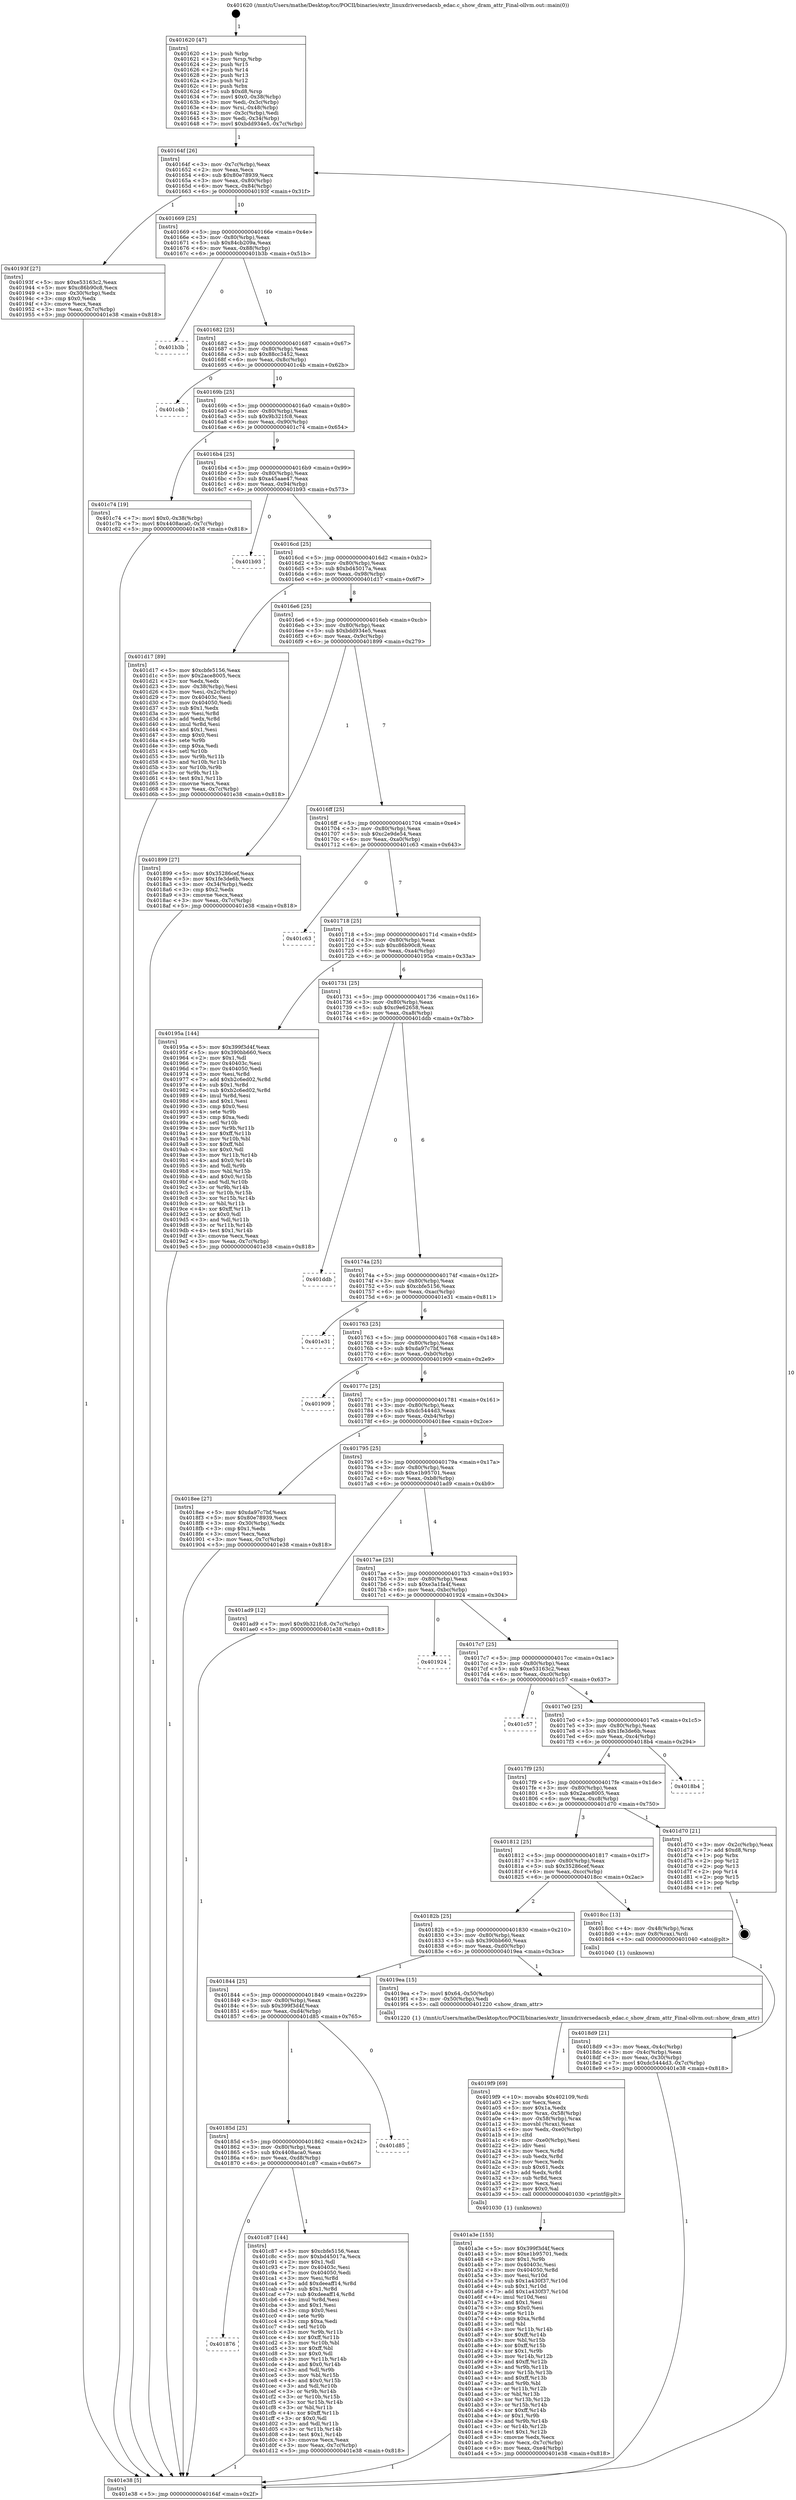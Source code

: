 digraph "0x401620" {
  label = "0x401620 (/mnt/c/Users/mathe/Desktop/tcc/POCII/binaries/extr_linuxdriversedacsb_edac.c_show_dram_attr_Final-ollvm.out::main(0))"
  labelloc = "t"
  node[shape=record]

  Entry [label="",width=0.3,height=0.3,shape=circle,fillcolor=black,style=filled]
  "0x40164f" [label="{
     0x40164f [26]\l
     | [instrs]\l
     &nbsp;&nbsp;0x40164f \<+3\>: mov -0x7c(%rbp),%eax\l
     &nbsp;&nbsp;0x401652 \<+2\>: mov %eax,%ecx\l
     &nbsp;&nbsp;0x401654 \<+6\>: sub $0x80e78939,%ecx\l
     &nbsp;&nbsp;0x40165a \<+3\>: mov %eax,-0x80(%rbp)\l
     &nbsp;&nbsp;0x40165d \<+6\>: mov %ecx,-0x84(%rbp)\l
     &nbsp;&nbsp;0x401663 \<+6\>: je 000000000040193f \<main+0x31f\>\l
  }"]
  "0x40193f" [label="{
     0x40193f [27]\l
     | [instrs]\l
     &nbsp;&nbsp;0x40193f \<+5\>: mov $0xe53163c2,%eax\l
     &nbsp;&nbsp;0x401944 \<+5\>: mov $0xc86b90c8,%ecx\l
     &nbsp;&nbsp;0x401949 \<+3\>: mov -0x30(%rbp),%edx\l
     &nbsp;&nbsp;0x40194c \<+3\>: cmp $0x0,%edx\l
     &nbsp;&nbsp;0x40194f \<+3\>: cmove %ecx,%eax\l
     &nbsp;&nbsp;0x401952 \<+3\>: mov %eax,-0x7c(%rbp)\l
     &nbsp;&nbsp;0x401955 \<+5\>: jmp 0000000000401e38 \<main+0x818\>\l
  }"]
  "0x401669" [label="{
     0x401669 [25]\l
     | [instrs]\l
     &nbsp;&nbsp;0x401669 \<+5\>: jmp 000000000040166e \<main+0x4e\>\l
     &nbsp;&nbsp;0x40166e \<+3\>: mov -0x80(%rbp),%eax\l
     &nbsp;&nbsp;0x401671 \<+5\>: sub $0x84cb209a,%eax\l
     &nbsp;&nbsp;0x401676 \<+6\>: mov %eax,-0x88(%rbp)\l
     &nbsp;&nbsp;0x40167c \<+6\>: je 0000000000401b3b \<main+0x51b\>\l
  }"]
  Exit [label="",width=0.3,height=0.3,shape=circle,fillcolor=black,style=filled,peripheries=2]
  "0x401b3b" [label="{
     0x401b3b\l
  }", style=dashed]
  "0x401682" [label="{
     0x401682 [25]\l
     | [instrs]\l
     &nbsp;&nbsp;0x401682 \<+5\>: jmp 0000000000401687 \<main+0x67\>\l
     &nbsp;&nbsp;0x401687 \<+3\>: mov -0x80(%rbp),%eax\l
     &nbsp;&nbsp;0x40168a \<+5\>: sub $0x88cc3452,%eax\l
     &nbsp;&nbsp;0x40168f \<+6\>: mov %eax,-0x8c(%rbp)\l
     &nbsp;&nbsp;0x401695 \<+6\>: je 0000000000401c4b \<main+0x62b\>\l
  }"]
  "0x401876" [label="{
     0x401876\l
  }", style=dashed]
  "0x401c4b" [label="{
     0x401c4b\l
  }", style=dashed]
  "0x40169b" [label="{
     0x40169b [25]\l
     | [instrs]\l
     &nbsp;&nbsp;0x40169b \<+5\>: jmp 00000000004016a0 \<main+0x80\>\l
     &nbsp;&nbsp;0x4016a0 \<+3\>: mov -0x80(%rbp),%eax\l
     &nbsp;&nbsp;0x4016a3 \<+5\>: sub $0x9b321fc8,%eax\l
     &nbsp;&nbsp;0x4016a8 \<+6\>: mov %eax,-0x90(%rbp)\l
     &nbsp;&nbsp;0x4016ae \<+6\>: je 0000000000401c74 \<main+0x654\>\l
  }"]
  "0x401c87" [label="{
     0x401c87 [144]\l
     | [instrs]\l
     &nbsp;&nbsp;0x401c87 \<+5\>: mov $0xcbfe5156,%eax\l
     &nbsp;&nbsp;0x401c8c \<+5\>: mov $0xbd45017a,%ecx\l
     &nbsp;&nbsp;0x401c91 \<+2\>: mov $0x1,%dl\l
     &nbsp;&nbsp;0x401c93 \<+7\>: mov 0x40403c,%esi\l
     &nbsp;&nbsp;0x401c9a \<+7\>: mov 0x404050,%edi\l
     &nbsp;&nbsp;0x401ca1 \<+3\>: mov %esi,%r8d\l
     &nbsp;&nbsp;0x401ca4 \<+7\>: add $0xdeeaff14,%r8d\l
     &nbsp;&nbsp;0x401cab \<+4\>: sub $0x1,%r8d\l
     &nbsp;&nbsp;0x401caf \<+7\>: sub $0xdeeaff14,%r8d\l
     &nbsp;&nbsp;0x401cb6 \<+4\>: imul %r8d,%esi\l
     &nbsp;&nbsp;0x401cba \<+3\>: and $0x1,%esi\l
     &nbsp;&nbsp;0x401cbd \<+3\>: cmp $0x0,%esi\l
     &nbsp;&nbsp;0x401cc0 \<+4\>: sete %r9b\l
     &nbsp;&nbsp;0x401cc4 \<+3\>: cmp $0xa,%edi\l
     &nbsp;&nbsp;0x401cc7 \<+4\>: setl %r10b\l
     &nbsp;&nbsp;0x401ccb \<+3\>: mov %r9b,%r11b\l
     &nbsp;&nbsp;0x401cce \<+4\>: xor $0xff,%r11b\l
     &nbsp;&nbsp;0x401cd2 \<+3\>: mov %r10b,%bl\l
     &nbsp;&nbsp;0x401cd5 \<+3\>: xor $0xff,%bl\l
     &nbsp;&nbsp;0x401cd8 \<+3\>: xor $0x0,%dl\l
     &nbsp;&nbsp;0x401cdb \<+3\>: mov %r11b,%r14b\l
     &nbsp;&nbsp;0x401cde \<+4\>: and $0x0,%r14b\l
     &nbsp;&nbsp;0x401ce2 \<+3\>: and %dl,%r9b\l
     &nbsp;&nbsp;0x401ce5 \<+3\>: mov %bl,%r15b\l
     &nbsp;&nbsp;0x401ce8 \<+4\>: and $0x0,%r15b\l
     &nbsp;&nbsp;0x401cec \<+3\>: and %dl,%r10b\l
     &nbsp;&nbsp;0x401cef \<+3\>: or %r9b,%r14b\l
     &nbsp;&nbsp;0x401cf2 \<+3\>: or %r10b,%r15b\l
     &nbsp;&nbsp;0x401cf5 \<+3\>: xor %r15b,%r14b\l
     &nbsp;&nbsp;0x401cf8 \<+3\>: or %bl,%r11b\l
     &nbsp;&nbsp;0x401cfb \<+4\>: xor $0xff,%r11b\l
     &nbsp;&nbsp;0x401cff \<+3\>: or $0x0,%dl\l
     &nbsp;&nbsp;0x401d02 \<+3\>: and %dl,%r11b\l
     &nbsp;&nbsp;0x401d05 \<+3\>: or %r11b,%r14b\l
     &nbsp;&nbsp;0x401d08 \<+4\>: test $0x1,%r14b\l
     &nbsp;&nbsp;0x401d0c \<+3\>: cmovne %ecx,%eax\l
     &nbsp;&nbsp;0x401d0f \<+3\>: mov %eax,-0x7c(%rbp)\l
     &nbsp;&nbsp;0x401d12 \<+5\>: jmp 0000000000401e38 \<main+0x818\>\l
  }"]
  "0x401c74" [label="{
     0x401c74 [19]\l
     | [instrs]\l
     &nbsp;&nbsp;0x401c74 \<+7\>: movl $0x0,-0x38(%rbp)\l
     &nbsp;&nbsp;0x401c7b \<+7\>: movl $0x4408aca0,-0x7c(%rbp)\l
     &nbsp;&nbsp;0x401c82 \<+5\>: jmp 0000000000401e38 \<main+0x818\>\l
  }"]
  "0x4016b4" [label="{
     0x4016b4 [25]\l
     | [instrs]\l
     &nbsp;&nbsp;0x4016b4 \<+5\>: jmp 00000000004016b9 \<main+0x99\>\l
     &nbsp;&nbsp;0x4016b9 \<+3\>: mov -0x80(%rbp),%eax\l
     &nbsp;&nbsp;0x4016bc \<+5\>: sub $0xa45aae47,%eax\l
     &nbsp;&nbsp;0x4016c1 \<+6\>: mov %eax,-0x94(%rbp)\l
     &nbsp;&nbsp;0x4016c7 \<+6\>: je 0000000000401b93 \<main+0x573\>\l
  }"]
  "0x40185d" [label="{
     0x40185d [25]\l
     | [instrs]\l
     &nbsp;&nbsp;0x40185d \<+5\>: jmp 0000000000401862 \<main+0x242\>\l
     &nbsp;&nbsp;0x401862 \<+3\>: mov -0x80(%rbp),%eax\l
     &nbsp;&nbsp;0x401865 \<+5\>: sub $0x4408aca0,%eax\l
     &nbsp;&nbsp;0x40186a \<+6\>: mov %eax,-0xd8(%rbp)\l
     &nbsp;&nbsp;0x401870 \<+6\>: je 0000000000401c87 \<main+0x667\>\l
  }"]
  "0x401b93" [label="{
     0x401b93\l
  }", style=dashed]
  "0x4016cd" [label="{
     0x4016cd [25]\l
     | [instrs]\l
     &nbsp;&nbsp;0x4016cd \<+5\>: jmp 00000000004016d2 \<main+0xb2\>\l
     &nbsp;&nbsp;0x4016d2 \<+3\>: mov -0x80(%rbp),%eax\l
     &nbsp;&nbsp;0x4016d5 \<+5\>: sub $0xbd45017a,%eax\l
     &nbsp;&nbsp;0x4016da \<+6\>: mov %eax,-0x98(%rbp)\l
     &nbsp;&nbsp;0x4016e0 \<+6\>: je 0000000000401d17 \<main+0x6f7\>\l
  }"]
  "0x401d85" [label="{
     0x401d85\l
  }", style=dashed]
  "0x401d17" [label="{
     0x401d17 [89]\l
     | [instrs]\l
     &nbsp;&nbsp;0x401d17 \<+5\>: mov $0xcbfe5156,%eax\l
     &nbsp;&nbsp;0x401d1c \<+5\>: mov $0x2ace8005,%ecx\l
     &nbsp;&nbsp;0x401d21 \<+2\>: xor %edx,%edx\l
     &nbsp;&nbsp;0x401d23 \<+3\>: mov -0x38(%rbp),%esi\l
     &nbsp;&nbsp;0x401d26 \<+3\>: mov %esi,-0x2c(%rbp)\l
     &nbsp;&nbsp;0x401d29 \<+7\>: mov 0x40403c,%esi\l
     &nbsp;&nbsp;0x401d30 \<+7\>: mov 0x404050,%edi\l
     &nbsp;&nbsp;0x401d37 \<+3\>: sub $0x1,%edx\l
     &nbsp;&nbsp;0x401d3a \<+3\>: mov %esi,%r8d\l
     &nbsp;&nbsp;0x401d3d \<+3\>: add %edx,%r8d\l
     &nbsp;&nbsp;0x401d40 \<+4\>: imul %r8d,%esi\l
     &nbsp;&nbsp;0x401d44 \<+3\>: and $0x1,%esi\l
     &nbsp;&nbsp;0x401d47 \<+3\>: cmp $0x0,%esi\l
     &nbsp;&nbsp;0x401d4a \<+4\>: sete %r9b\l
     &nbsp;&nbsp;0x401d4e \<+3\>: cmp $0xa,%edi\l
     &nbsp;&nbsp;0x401d51 \<+4\>: setl %r10b\l
     &nbsp;&nbsp;0x401d55 \<+3\>: mov %r9b,%r11b\l
     &nbsp;&nbsp;0x401d58 \<+3\>: and %r10b,%r11b\l
     &nbsp;&nbsp;0x401d5b \<+3\>: xor %r10b,%r9b\l
     &nbsp;&nbsp;0x401d5e \<+3\>: or %r9b,%r11b\l
     &nbsp;&nbsp;0x401d61 \<+4\>: test $0x1,%r11b\l
     &nbsp;&nbsp;0x401d65 \<+3\>: cmovne %ecx,%eax\l
     &nbsp;&nbsp;0x401d68 \<+3\>: mov %eax,-0x7c(%rbp)\l
     &nbsp;&nbsp;0x401d6b \<+5\>: jmp 0000000000401e38 \<main+0x818\>\l
  }"]
  "0x4016e6" [label="{
     0x4016e6 [25]\l
     | [instrs]\l
     &nbsp;&nbsp;0x4016e6 \<+5\>: jmp 00000000004016eb \<main+0xcb\>\l
     &nbsp;&nbsp;0x4016eb \<+3\>: mov -0x80(%rbp),%eax\l
     &nbsp;&nbsp;0x4016ee \<+5\>: sub $0xbdd934e5,%eax\l
     &nbsp;&nbsp;0x4016f3 \<+6\>: mov %eax,-0x9c(%rbp)\l
     &nbsp;&nbsp;0x4016f9 \<+6\>: je 0000000000401899 \<main+0x279\>\l
  }"]
  "0x401a3e" [label="{
     0x401a3e [155]\l
     | [instrs]\l
     &nbsp;&nbsp;0x401a3e \<+5\>: mov $0x399f3d4f,%ecx\l
     &nbsp;&nbsp;0x401a43 \<+5\>: mov $0xe1b95701,%edx\l
     &nbsp;&nbsp;0x401a48 \<+3\>: mov $0x1,%r9b\l
     &nbsp;&nbsp;0x401a4b \<+7\>: mov 0x40403c,%esi\l
     &nbsp;&nbsp;0x401a52 \<+8\>: mov 0x404050,%r8d\l
     &nbsp;&nbsp;0x401a5a \<+3\>: mov %esi,%r10d\l
     &nbsp;&nbsp;0x401a5d \<+7\>: sub $0x1a430f37,%r10d\l
     &nbsp;&nbsp;0x401a64 \<+4\>: sub $0x1,%r10d\l
     &nbsp;&nbsp;0x401a68 \<+7\>: add $0x1a430f37,%r10d\l
     &nbsp;&nbsp;0x401a6f \<+4\>: imul %r10d,%esi\l
     &nbsp;&nbsp;0x401a73 \<+3\>: and $0x1,%esi\l
     &nbsp;&nbsp;0x401a76 \<+3\>: cmp $0x0,%esi\l
     &nbsp;&nbsp;0x401a79 \<+4\>: sete %r11b\l
     &nbsp;&nbsp;0x401a7d \<+4\>: cmp $0xa,%r8d\l
     &nbsp;&nbsp;0x401a81 \<+3\>: setl %bl\l
     &nbsp;&nbsp;0x401a84 \<+3\>: mov %r11b,%r14b\l
     &nbsp;&nbsp;0x401a87 \<+4\>: xor $0xff,%r14b\l
     &nbsp;&nbsp;0x401a8b \<+3\>: mov %bl,%r15b\l
     &nbsp;&nbsp;0x401a8e \<+4\>: xor $0xff,%r15b\l
     &nbsp;&nbsp;0x401a92 \<+4\>: xor $0x1,%r9b\l
     &nbsp;&nbsp;0x401a96 \<+3\>: mov %r14b,%r12b\l
     &nbsp;&nbsp;0x401a99 \<+4\>: and $0xff,%r12b\l
     &nbsp;&nbsp;0x401a9d \<+3\>: and %r9b,%r11b\l
     &nbsp;&nbsp;0x401aa0 \<+3\>: mov %r15b,%r13b\l
     &nbsp;&nbsp;0x401aa3 \<+4\>: and $0xff,%r13b\l
     &nbsp;&nbsp;0x401aa7 \<+3\>: and %r9b,%bl\l
     &nbsp;&nbsp;0x401aaa \<+3\>: or %r11b,%r12b\l
     &nbsp;&nbsp;0x401aad \<+3\>: or %bl,%r13b\l
     &nbsp;&nbsp;0x401ab0 \<+3\>: xor %r13b,%r12b\l
     &nbsp;&nbsp;0x401ab3 \<+3\>: or %r15b,%r14b\l
     &nbsp;&nbsp;0x401ab6 \<+4\>: xor $0xff,%r14b\l
     &nbsp;&nbsp;0x401aba \<+4\>: or $0x1,%r9b\l
     &nbsp;&nbsp;0x401abe \<+3\>: and %r9b,%r14b\l
     &nbsp;&nbsp;0x401ac1 \<+3\>: or %r14b,%r12b\l
     &nbsp;&nbsp;0x401ac4 \<+4\>: test $0x1,%r12b\l
     &nbsp;&nbsp;0x401ac8 \<+3\>: cmovne %edx,%ecx\l
     &nbsp;&nbsp;0x401acb \<+3\>: mov %ecx,-0x7c(%rbp)\l
     &nbsp;&nbsp;0x401ace \<+6\>: mov %eax,-0xe4(%rbp)\l
     &nbsp;&nbsp;0x401ad4 \<+5\>: jmp 0000000000401e38 \<main+0x818\>\l
  }"]
  "0x401899" [label="{
     0x401899 [27]\l
     | [instrs]\l
     &nbsp;&nbsp;0x401899 \<+5\>: mov $0x35286cef,%eax\l
     &nbsp;&nbsp;0x40189e \<+5\>: mov $0x1fe3de6b,%ecx\l
     &nbsp;&nbsp;0x4018a3 \<+3\>: mov -0x34(%rbp),%edx\l
     &nbsp;&nbsp;0x4018a6 \<+3\>: cmp $0x2,%edx\l
     &nbsp;&nbsp;0x4018a9 \<+3\>: cmovne %ecx,%eax\l
     &nbsp;&nbsp;0x4018ac \<+3\>: mov %eax,-0x7c(%rbp)\l
     &nbsp;&nbsp;0x4018af \<+5\>: jmp 0000000000401e38 \<main+0x818\>\l
  }"]
  "0x4016ff" [label="{
     0x4016ff [25]\l
     | [instrs]\l
     &nbsp;&nbsp;0x4016ff \<+5\>: jmp 0000000000401704 \<main+0xe4\>\l
     &nbsp;&nbsp;0x401704 \<+3\>: mov -0x80(%rbp),%eax\l
     &nbsp;&nbsp;0x401707 \<+5\>: sub $0xc2e9de54,%eax\l
     &nbsp;&nbsp;0x40170c \<+6\>: mov %eax,-0xa0(%rbp)\l
     &nbsp;&nbsp;0x401712 \<+6\>: je 0000000000401c63 \<main+0x643\>\l
  }"]
  "0x401e38" [label="{
     0x401e38 [5]\l
     | [instrs]\l
     &nbsp;&nbsp;0x401e38 \<+5\>: jmp 000000000040164f \<main+0x2f\>\l
  }"]
  "0x401620" [label="{
     0x401620 [47]\l
     | [instrs]\l
     &nbsp;&nbsp;0x401620 \<+1\>: push %rbp\l
     &nbsp;&nbsp;0x401621 \<+3\>: mov %rsp,%rbp\l
     &nbsp;&nbsp;0x401624 \<+2\>: push %r15\l
     &nbsp;&nbsp;0x401626 \<+2\>: push %r14\l
     &nbsp;&nbsp;0x401628 \<+2\>: push %r13\l
     &nbsp;&nbsp;0x40162a \<+2\>: push %r12\l
     &nbsp;&nbsp;0x40162c \<+1\>: push %rbx\l
     &nbsp;&nbsp;0x40162d \<+7\>: sub $0xd8,%rsp\l
     &nbsp;&nbsp;0x401634 \<+7\>: movl $0x0,-0x38(%rbp)\l
     &nbsp;&nbsp;0x40163b \<+3\>: mov %edi,-0x3c(%rbp)\l
     &nbsp;&nbsp;0x40163e \<+4\>: mov %rsi,-0x48(%rbp)\l
     &nbsp;&nbsp;0x401642 \<+3\>: mov -0x3c(%rbp),%edi\l
     &nbsp;&nbsp;0x401645 \<+3\>: mov %edi,-0x34(%rbp)\l
     &nbsp;&nbsp;0x401648 \<+7\>: movl $0xbdd934e5,-0x7c(%rbp)\l
  }"]
  "0x4019f9" [label="{
     0x4019f9 [69]\l
     | [instrs]\l
     &nbsp;&nbsp;0x4019f9 \<+10\>: movabs $0x402109,%rdi\l
     &nbsp;&nbsp;0x401a03 \<+2\>: xor %ecx,%ecx\l
     &nbsp;&nbsp;0x401a05 \<+5\>: mov $0x1a,%edx\l
     &nbsp;&nbsp;0x401a0a \<+4\>: mov %rax,-0x58(%rbp)\l
     &nbsp;&nbsp;0x401a0e \<+4\>: mov -0x58(%rbp),%rax\l
     &nbsp;&nbsp;0x401a12 \<+3\>: movsbl (%rax),%eax\l
     &nbsp;&nbsp;0x401a15 \<+6\>: mov %edx,-0xe0(%rbp)\l
     &nbsp;&nbsp;0x401a1b \<+1\>: cltd\l
     &nbsp;&nbsp;0x401a1c \<+6\>: mov -0xe0(%rbp),%esi\l
     &nbsp;&nbsp;0x401a22 \<+2\>: idiv %esi\l
     &nbsp;&nbsp;0x401a24 \<+3\>: mov %ecx,%r8d\l
     &nbsp;&nbsp;0x401a27 \<+3\>: sub %edx,%r8d\l
     &nbsp;&nbsp;0x401a2a \<+2\>: mov %ecx,%edx\l
     &nbsp;&nbsp;0x401a2c \<+3\>: sub $0x61,%edx\l
     &nbsp;&nbsp;0x401a2f \<+3\>: add %edx,%r8d\l
     &nbsp;&nbsp;0x401a32 \<+3\>: sub %r8d,%ecx\l
     &nbsp;&nbsp;0x401a35 \<+2\>: mov %ecx,%esi\l
     &nbsp;&nbsp;0x401a37 \<+2\>: mov $0x0,%al\l
     &nbsp;&nbsp;0x401a39 \<+5\>: call 0000000000401030 \<printf@plt\>\l
     | [calls]\l
     &nbsp;&nbsp;0x401030 \{1\} (unknown)\l
  }"]
  "0x401c63" [label="{
     0x401c63\l
  }", style=dashed]
  "0x401718" [label="{
     0x401718 [25]\l
     | [instrs]\l
     &nbsp;&nbsp;0x401718 \<+5\>: jmp 000000000040171d \<main+0xfd\>\l
     &nbsp;&nbsp;0x40171d \<+3\>: mov -0x80(%rbp),%eax\l
     &nbsp;&nbsp;0x401720 \<+5\>: sub $0xc86b90c8,%eax\l
     &nbsp;&nbsp;0x401725 \<+6\>: mov %eax,-0xa4(%rbp)\l
     &nbsp;&nbsp;0x40172b \<+6\>: je 000000000040195a \<main+0x33a\>\l
  }"]
  "0x401844" [label="{
     0x401844 [25]\l
     | [instrs]\l
     &nbsp;&nbsp;0x401844 \<+5\>: jmp 0000000000401849 \<main+0x229\>\l
     &nbsp;&nbsp;0x401849 \<+3\>: mov -0x80(%rbp),%eax\l
     &nbsp;&nbsp;0x40184c \<+5\>: sub $0x399f3d4f,%eax\l
     &nbsp;&nbsp;0x401851 \<+6\>: mov %eax,-0xd4(%rbp)\l
     &nbsp;&nbsp;0x401857 \<+6\>: je 0000000000401d85 \<main+0x765\>\l
  }"]
  "0x40195a" [label="{
     0x40195a [144]\l
     | [instrs]\l
     &nbsp;&nbsp;0x40195a \<+5\>: mov $0x399f3d4f,%eax\l
     &nbsp;&nbsp;0x40195f \<+5\>: mov $0x390bb660,%ecx\l
     &nbsp;&nbsp;0x401964 \<+2\>: mov $0x1,%dl\l
     &nbsp;&nbsp;0x401966 \<+7\>: mov 0x40403c,%esi\l
     &nbsp;&nbsp;0x40196d \<+7\>: mov 0x404050,%edi\l
     &nbsp;&nbsp;0x401974 \<+3\>: mov %esi,%r8d\l
     &nbsp;&nbsp;0x401977 \<+7\>: add $0xb2c6ed02,%r8d\l
     &nbsp;&nbsp;0x40197e \<+4\>: sub $0x1,%r8d\l
     &nbsp;&nbsp;0x401982 \<+7\>: sub $0xb2c6ed02,%r8d\l
     &nbsp;&nbsp;0x401989 \<+4\>: imul %r8d,%esi\l
     &nbsp;&nbsp;0x40198d \<+3\>: and $0x1,%esi\l
     &nbsp;&nbsp;0x401990 \<+3\>: cmp $0x0,%esi\l
     &nbsp;&nbsp;0x401993 \<+4\>: sete %r9b\l
     &nbsp;&nbsp;0x401997 \<+3\>: cmp $0xa,%edi\l
     &nbsp;&nbsp;0x40199a \<+4\>: setl %r10b\l
     &nbsp;&nbsp;0x40199e \<+3\>: mov %r9b,%r11b\l
     &nbsp;&nbsp;0x4019a1 \<+4\>: xor $0xff,%r11b\l
     &nbsp;&nbsp;0x4019a5 \<+3\>: mov %r10b,%bl\l
     &nbsp;&nbsp;0x4019a8 \<+3\>: xor $0xff,%bl\l
     &nbsp;&nbsp;0x4019ab \<+3\>: xor $0x0,%dl\l
     &nbsp;&nbsp;0x4019ae \<+3\>: mov %r11b,%r14b\l
     &nbsp;&nbsp;0x4019b1 \<+4\>: and $0x0,%r14b\l
     &nbsp;&nbsp;0x4019b5 \<+3\>: and %dl,%r9b\l
     &nbsp;&nbsp;0x4019b8 \<+3\>: mov %bl,%r15b\l
     &nbsp;&nbsp;0x4019bb \<+4\>: and $0x0,%r15b\l
     &nbsp;&nbsp;0x4019bf \<+3\>: and %dl,%r10b\l
     &nbsp;&nbsp;0x4019c2 \<+3\>: or %r9b,%r14b\l
     &nbsp;&nbsp;0x4019c5 \<+3\>: or %r10b,%r15b\l
     &nbsp;&nbsp;0x4019c8 \<+3\>: xor %r15b,%r14b\l
     &nbsp;&nbsp;0x4019cb \<+3\>: or %bl,%r11b\l
     &nbsp;&nbsp;0x4019ce \<+4\>: xor $0xff,%r11b\l
     &nbsp;&nbsp;0x4019d2 \<+3\>: or $0x0,%dl\l
     &nbsp;&nbsp;0x4019d5 \<+3\>: and %dl,%r11b\l
     &nbsp;&nbsp;0x4019d8 \<+3\>: or %r11b,%r14b\l
     &nbsp;&nbsp;0x4019db \<+4\>: test $0x1,%r14b\l
     &nbsp;&nbsp;0x4019df \<+3\>: cmovne %ecx,%eax\l
     &nbsp;&nbsp;0x4019e2 \<+3\>: mov %eax,-0x7c(%rbp)\l
     &nbsp;&nbsp;0x4019e5 \<+5\>: jmp 0000000000401e38 \<main+0x818\>\l
  }"]
  "0x401731" [label="{
     0x401731 [25]\l
     | [instrs]\l
     &nbsp;&nbsp;0x401731 \<+5\>: jmp 0000000000401736 \<main+0x116\>\l
     &nbsp;&nbsp;0x401736 \<+3\>: mov -0x80(%rbp),%eax\l
     &nbsp;&nbsp;0x401739 \<+5\>: sub $0xc9e62658,%eax\l
     &nbsp;&nbsp;0x40173e \<+6\>: mov %eax,-0xa8(%rbp)\l
     &nbsp;&nbsp;0x401744 \<+6\>: je 0000000000401ddb \<main+0x7bb\>\l
  }"]
  "0x4019ea" [label="{
     0x4019ea [15]\l
     | [instrs]\l
     &nbsp;&nbsp;0x4019ea \<+7\>: movl $0x64,-0x50(%rbp)\l
     &nbsp;&nbsp;0x4019f1 \<+3\>: mov -0x50(%rbp),%edi\l
     &nbsp;&nbsp;0x4019f4 \<+5\>: call 0000000000401220 \<show_dram_attr\>\l
     | [calls]\l
     &nbsp;&nbsp;0x401220 \{1\} (/mnt/c/Users/mathe/Desktop/tcc/POCII/binaries/extr_linuxdriversedacsb_edac.c_show_dram_attr_Final-ollvm.out::show_dram_attr)\l
  }"]
  "0x401ddb" [label="{
     0x401ddb\l
  }", style=dashed]
  "0x40174a" [label="{
     0x40174a [25]\l
     | [instrs]\l
     &nbsp;&nbsp;0x40174a \<+5\>: jmp 000000000040174f \<main+0x12f\>\l
     &nbsp;&nbsp;0x40174f \<+3\>: mov -0x80(%rbp),%eax\l
     &nbsp;&nbsp;0x401752 \<+5\>: sub $0xcbfe5156,%eax\l
     &nbsp;&nbsp;0x401757 \<+6\>: mov %eax,-0xac(%rbp)\l
     &nbsp;&nbsp;0x40175d \<+6\>: je 0000000000401e31 \<main+0x811\>\l
  }"]
  "0x4018d9" [label="{
     0x4018d9 [21]\l
     | [instrs]\l
     &nbsp;&nbsp;0x4018d9 \<+3\>: mov %eax,-0x4c(%rbp)\l
     &nbsp;&nbsp;0x4018dc \<+3\>: mov -0x4c(%rbp),%eax\l
     &nbsp;&nbsp;0x4018df \<+3\>: mov %eax,-0x30(%rbp)\l
     &nbsp;&nbsp;0x4018e2 \<+7\>: movl $0xdc5444d3,-0x7c(%rbp)\l
     &nbsp;&nbsp;0x4018e9 \<+5\>: jmp 0000000000401e38 \<main+0x818\>\l
  }"]
  "0x401e31" [label="{
     0x401e31\l
  }", style=dashed]
  "0x401763" [label="{
     0x401763 [25]\l
     | [instrs]\l
     &nbsp;&nbsp;0x401763 \<+5\>: jmp 0000000000401768 \<main+0x148\>\l
     &nbsp;&nbsp;0x401768 \<+3\>: mov -0x80(%rbp),%eax\l
     &nbsp;&nbsp;0x40176b \<+5\>: sub $0xda97c7bf,%eax\l
     &nbsp;&nbsp;0x401770 \<+6\>: mov %eax,-0xb0(%rbp)\l
     &nbsp;&nbsp;0x401776 \<+6\>: je 0000000000401909 \<main+0x2e9\>\l
  }"]
  "0x40182b" [label="{
     0x40182b [25]\l
     | [instrs]\l
     &nbsp;&nbsp;0x40182b \<+5\>: jmp 0000000000401830 \<main+0x210\>\l
     &nbsp;&nbsp;0x401830 \<+3\>: mov -0x80(%rbp),%eax\l
     &nbsp;&nbsp;0x401833 \<+5\>: sub $0x390bb660,%eax\l
     &nbsp;&nbsp;0x401838 \<+6\>: mov %eax,-0xd0(%rbp)\l
     &nbsp;&nbsp;0x40183e \<+6\>: je 00000000004019ea \<main+0x3ca\>\l
  }"]
  "0x401909" [label="{
     0x401909\l
  }", style=dashed]
  "0x40177c" [label="{
     0x40177c [25]\l
     | [instrs]\l
     &nbsp;&nbsp;0x40177c \<+5\>: jmp 0000000000401781 \<main+0x161\>\l
     &nbsp;&nbsp;0x401781 \<+3\>: mov -0x80(%rbp),%eax\l
     &nbsp;&nbsp;0x401784 \<+5\>: sub $0xdc5444d3,%eax\l
     &nbsp;&nbsp;0x401789 \<+6\>: mov %eax,-0xb4(%rbp)\l
     &nbsp;&nbsp;0x40178f \<+6\>: je 00000000004018ee \<main+0x2ce\>\l
  }"]
  "0x4018cc" [label="{
     0x4018cc [13]\l
     | [instrs]\l
     &nbsp;&nbsp;0x4018cc \<+4\>: mov -0x48(%rbp),%rax\l
     &nbsp;&nbsp;0x4018d0 \<+4\>: mov 0x8(%rax),%rdi\l
     &nbsp;&nbsp;0x4018d4 \<+5\>: call 0000000000401040 \<atoi@plt\>\l
     | [calls]\l
     &nbsp;&nbsp;0x401040 \{1\} (unknown)\l
  }"]
  "0x4018ee" [label="{
     0x4018ee [27]\l
     | [instrs]\l
     &nbsp;&nbsp;0x4018ee \<+5\>: mov $0xda97c7bf,%eax\l
     &nbsp;&nbsp;0x4018f3 \<+5\>: mov $0x80e78939,%ecx\l
     &nbsp;&nbsp;0x4018f8 \<+3\>: mov -0x30(%rbp),%edx\l
     &nbsp;&nbsp;0x4018fb \<+3\>: cmp $0x1,%edx\l
     &nbsp;&nbsp;0x4018fe \<+3\>: cmovl %ecx,%eax\l
     &nbsp;&nbsp;0x401901 \<+3\>: mov %eax,-0x7c(%rbp)\l
     &nbsp;&nbsp;0x401904 \<+5\>: jmp 0000000000401e38 \<main+0x818\>\l
  }"]
  "0x401795" [label="{
     0x401795 [25]\l
     | [instrs]\l
     &nbsp;&nbsp;0x401795 \<+5\>: jmp 000000000040179a \<main+0x17a\>\l
     &nbsp;&nbsp;0x40179a \<+3\>: mov -0x80(%rbp),%eax\l
     &nbsp;&nbsp;0x40179d \<+5\>: sub $0xe1b95701,%eax\l
     &nbsp;&nbsp;0x4017a2 \<+6\>: mov %eax,-0xb8(%rbp)\l
     &nbsp;&nbsp;0x4017a8 \<+6\>: je 0000000000401ad9 \<main+0x4b9\>\l
  }"]
  "0x401812" [label="{
     0x401812 [25]\l
     | [instrs]\l
     &nbsp;&nbsp;0x401812 \<+5\>: jmp 0000000000401817 \<main+0x1f7\>\l
     &nbsp;&nbsp;0x401817 \<+3\>: mov -0x80(%rbp),%eax\l
     &nbsp;&nbsp;0x40181a \<+5\>: sub $0x35286cef,%eax\l
     &nbsp;&nbsp;0x40181f \<+6\>: mov %eax,-0xcc(%rbp)\l
     &nbsp;&nbsp;0x401825 \<+6\>: je 00000000004018cc \<main+0x2ac\>\l
  }"]
  "0x401ad9" [label="{
     0x401ad9 [12]\l
     | [instrs]\l
     &nbsp;&nbsp;0x401ad9 \<+7\>: movl $0x9b321fc8,-0x7c(%rbp)\l
     &nbsp;&nbsp;0x401ae0 \<+5\>: jmp 0000000000401e38 \<main+0x818\>\l
  }"]
  "0x4017ae" [label="{
     0x4017ae [25]\l
     | [instrs]\l
     &nbsp;&nbsp;0x4017ae \<+5\>: jmp 00000000004017b3 \<main+0x193\>\l
     &nbsp;&nbsp;0x4017b3 \<+3\>: mov -0x80(%rbp),%eax\l
     &nbsp;&nbsp;0x4017b6 \<+5\>: sub $0xe3a1fa4f,%eax\l
     &nbsp;&nbsp;0x4017bb \<+6\>: mov %eax,-0xbc(%rbp)\l
     &nbsp;&nbsp;0x4017c1 \<+6\>: je 0000000000401924 \<main+0x304\>\l
  }"]
  "0x401d70" [label="{
     0x401d70 [21]\l
     | [instrs]\l
     &nbsp;&nbsp;0x401d70 \<+3\>: mov -0x2c(%rbp),%eax\l
     &nbsp;&nbsp;0x401d73 \<+7\>: add $0xd8,%rsp\l
     &nbsp;&nbsp;0x401d7a \<+1\>: pop %rbx\l
     &nbsp;&nbsp;0x401d7b \<+2\>: pop %r12\l
     &nbsp;&nbsp;0x401d7d \<+2\>: pop %r13\l
     &nbsp;&nbsp;0x401d7f \<+2\>: pop %r14\l
     &nbsp;&nbsp;0x401d81 \<+2\>: pop %r15\l
     &nbsp;&nbsp;0x401d83 \<+1\>: pop %rbp\l
     &nbsp;&nbsp;0x401d84 \<+1\>: ret\l
  }"]
  "0x401924" [label="{
     0x401924\l
  }", style=dashed]
  "0x4017c7" [label="{
     0x4017c7 [25]\l
     | [instrs]\l
     &nbsp;&nbsp;0x4017c7 \<+5\>: jmp 00000000004017cc \<main+0x1ac\>\l
     &nbsp;&nbsp;0x4017cc \<+3\>: mov -0x80(%rbp),%eax\l
     &nbsp;&nbsp;0x4017cf \<+5\>: sub $0xe53163c2,%eax\l
     &nbsp;&nbsp;0x4017d4 \<+6\>: mov %eax,-0xc0(%rbp)\l
     &nbsp;&nbsp;0x4017da \<+6\>: je 0000000000401c57 \<main+0x637\>\l
  }"]
  "0x4017f9" [label="{
     0x4017f9 [25]\l
     | [instrs]\l
     &nbsp;&nbsp;0x4017f9 \<+5\>: jmp 00000000004017fe \<main+0x1de\>\l
     &nbsp;&nbsp;0x4017fe \<+3\>: mov -0x80(%rbp),%eax\l
     &nbsp;&nbsp;0x401801 \<+5\>: sub $0x2ace8005,%eax\l
     &nbsp;&nbsp;0x401806 \<+6\>: mov %eax,-0xc8(%rbp)\l
     &nbsp;&nbsp;0x40180c \<+6\>: je 0000000000401d70 \<main+0x750\>\l
  }"]
  "0x401c57" [label="{
     0x401c57\l
  }", style=dashed]
  "0x4017e0" [label="{
     0x4017e0 [25]\l
     | [instrs]\l
     &nbsp;&nbsp;0x4017e0 \<+5\>: jmp 00000000004017e5 \<main+0x1c5\>\l
     &nbsp;&nbsp;0x4017e5 \<+3\>: mov -0x80(%rbp),%eax\l
     &nbsp;&nbsp;0x4017e8 \<+5\>: sub $0x1fe3de6b,%eax\l
     &nbsp;&nbsp;0x4017ed \<+6\>: mov %eax,-0xc4(%rbp)\l
     &nbsp;&nbsp;0x4017f3 \<+6\>: je 00000000004018b4 \<main+0x294\>\l
  }"]
  "0x4018b4" [label="{
     0x4018b4\l
  }", style=dashed]
  Entry -> "0x401620" [label=" 1"]
  "0x40164f" -> "0x40193f" [label=" 1"]
  "0x40164f" -> "0x401669" [label=" 10"]
  "0x401d70" -> Exit [label=" 1"]
  "0x401669" -> "0x401b3b" [label=" 0"]
  "0x401669" -> "0x401682" [label=" 10"]
  "0x401d17" -> "0x401e38" [label=" 1"]
  "0x401682" -> "0x401c4b" [label=" 0"]
  "0x401682" -> "0x40169b" [label=" 10"]
  "0x401c87" -> "0x401e38" [label=" 1"]
  "0x40169b" -> "0x401c74" [label=" 1"]
  "0x40169b" -> "0x4016b4" [label=" 9"]
  "0x40185d" -> "0x401876" [label=" 0"]
  "0x4016b4" -> "0x401b93" [label=" 0"]
  "0x4016b4" -> "0x4016cd" [label=" 9"]
  "0x40185d" -> "0x401c87" [label=" 1"]
  "0x4016cd" -> "0x401d17" [label=" 1"]
  "0x4016cd" -> "0x4016e6" [label=" 8"]
  "0x401844" -> "0x40185d" [label=" 1"]
  "0x4016e6" -> "0x401899" [label=" 1"]
  "0x4016e6" -> "0x4016ff" [label=" 7"]
  "0x401899" -> "0x401e38" [label=" 1"]
  "0x401620" -> "0x40164f" [label=" 1"]
  "0x401e38" -> "0x40164f" [label=" 10"]
  "0x401844" -> "0x401d85" [label=" 0"]
  "0x4016ff" -> "0x401c63" [label=" 0"]
  "0x4016ff" -> "0x401718" [label=" 7"]
  "0x401c74" -> "0x401e38" [label=" 1"]
  "0x401718" -> "0x40195a" [label=" 1"]
  "0x401718" -> "0x401731" [label=" 6"]
  "0x401ad9" -> "0x401e38" [label=" 1"]
  "0x401731" -> "0x401ddb" [label=" 0"]
  "0x401731" -> "0x40174a" [label=" 6"]
  "0x401a3e" -> "0x401e38" [label=" 1"]
  "0x40174a" -> "0x401e31" [label=" 0"]
  "0x40174a" -> "0x401763" [label=" 6"]
  "0x4019ea" -> "0x4019f9" [label=" 1"]
  "0x401763" -> "0x401909" [label=" 0"]
  "0x401763" -> "0x40177c" [label=" 6"]
  "0x40182b" -> "0x401844" [label=" 1"]
  "0x40177c" -> "0x4018ee" [label=" 1"]
  "0x40177c" -> "0x401795" [label=" 5"]
  "0x40182b" -> "0x4019ea" [label=" 1"]
  "0x401795" -> "0x401ad9" [label=" 1"]
  "0x401795" -> "0x4017ae" [label=" 4"]
  "0x40195a" -> "0x401e38" [label=" 1"]
  "0x4017ae" -> "0x401924" [label=" 0"]
  "0x4017ae" -> "0x4017c7" [label=" 4"]
  "0x40193f" -> "0x401e38" [label=" 1"]
  "0x4017c7" -> "0x401c57" [label=" 0"]
  "0x4017c7" -> "0x4017e0" [label=" 4"]
  "0x4018d9" -> "0x401e38" [label=" 1"]
  "0x4017e0" -> "0x4018b4" [label=" 0"]
  "0x4017e0" -> "0x4017f9" [label=" 4"]
  "0x4018ee" -> "0x401e38" [label=" 1"]
  "0x4017f9" -> "0x401d70" [label=" 1"]
  "0x4017f9" -> "0x401812" [label=" 3"]
  "0x4019f9" -> "0x401a3e" [label=" 1"]
  "0x401812" -> "0x4018cc" [label=" 1"]
  "0x401812" -> "0x40182b" [label=" 2"]
  "0x4018cc" -> "0x4018d9" [label=" 1"]
}
